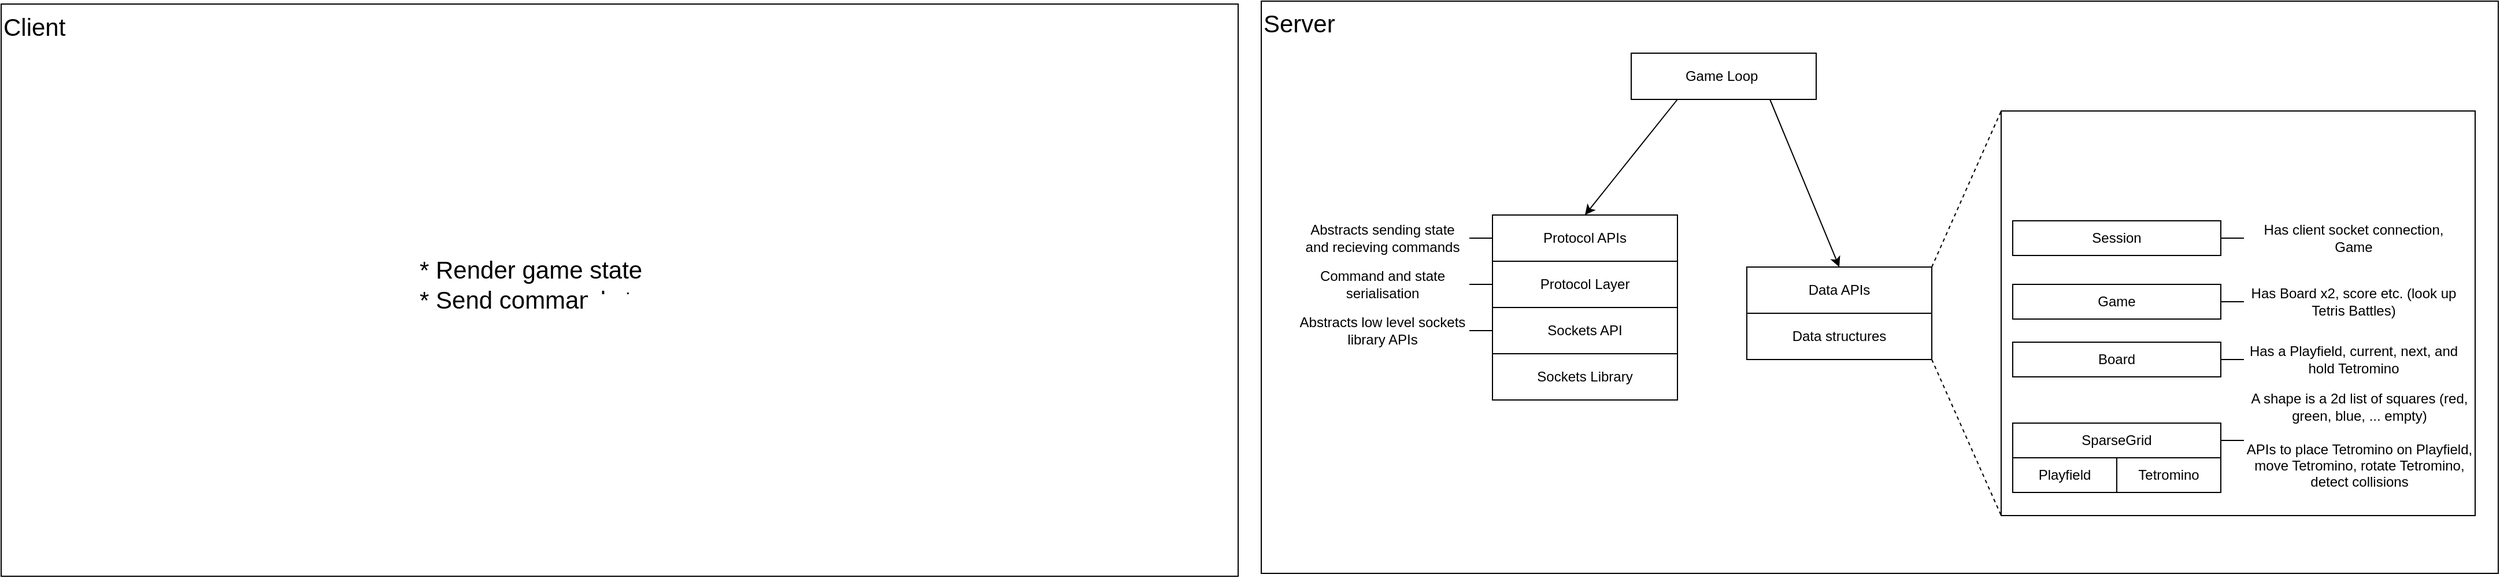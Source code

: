 <mxfile>
    <diagram id="Ga8WjVQFoIiJtq4ypNGj" name="Page-1">
        <mxGraphModel dx="2402" dy="605" grid="1" gridSize="10" guides="1" tooltips="1" connect="1" arrows="1" fold="1" page="1" pageScale="1" pageWidth="827" pageHeight="1169" math="0" shadow="0">
            <root>
                <mxCell id="0"/>
                <mxCell id="1" parent="0"/>
                <mxCell id="40" value="&lt;span style=&quot;font-size: 21px&quot;&gt;Server&lt;/span&gt;" style="rounded=0;whiteSpace=wrap;html=1;fillColor=none;align=left;verticalAlign=top;" parent="1" vertex="1">
                    <mxGeometry y="115" width="1070" height="495" as="geometry"/>
                </mxCell>
                <mxCell id="2" value="Data structures" style="rounded=0;whiteSpace=wrap;html=1;" parent="1" vertex="1">
                    <mxGeometry x="420" y="385" width="160" height="40" as="geometry"/>
                </mxCell>
                <mxCell id="4" value="Data APIs" style="rounded=0;whiteSpace=wrap;html=1;" parent="1" vertex="1">
                    <mxGeometry x="420" y="345" width="160" height="40" as="geometry"/>
                </mxCell>
                <mxCell id="6" value="" style="rounded=0;whiteSpace=wrap;html=1;fillColor=none;" parent="1" vertex="1">
                    <mxGeometry x="640" y="210" width="410" height="350" as="geometry"/>
                </mxCell>
                <mxCell id="7" value="SparseGrid" style="rounded=0;whiteSpace=wrap;html=1;" parent="1" vertex="1">
                    <mxGeometry x="650" y="480" width="180" height="30" as="geometry"/>
                </mxCell>
                <mxCell id="9" value="Playfield" style="rounded=0;whiteSpace=wrap;html=1;" parent="1" vertex="1">
                    <mxGeometry x="650" y="510" width="90" height="30" as="geometry"/>
                </mxCell>
                <mxCell id="10" value="Tetromino" style="rounded=0;whiteSpace=wrap;html=1;" parent="1" vertex="1">
                    <mxGeometry x="740" y="510" width="90" height="30" as="geometry"/>
                </mxCell>
                <mxCell id="12" value="" style="endArrow=none;dashed=1;html=1;exitX=1;exitY=0;exitDx=0;exitDy=0;entryX=0;entryY=0;entryDx=0;entryDy=0;" parent="1" source="4" target="6" edge="1">
                    <mxGeometry width="50" height="50" relative="1" as="geometry">
                        <mxPoint x="610" y="460" as="sourcePoint"/>
                        <mxPoint x="660" y="410" as="targetPoint"/>
                    </mxGeometry>
                </mxCell>
                <mxCell id="14" value="" style="endArrow=none;dashed=1;html=1;exitX=1;exitY=1;exitDx=0;exitDy=0;entryX=0;entryY=1;entryDx=0;entryDy=0;" parent="1" source="2" target="6" edge="1">
                    <mxGeometry width="50" height="50" relative="1" as="geometry">
                        <mxPoint x="610" y="460" as="sourcePoint"/>
                        <mxPoint x="660" y="410" as="targetPoint"/>
                    </mxGeometry>
                </mxCell>
                <mxCell id="15" value="Board" style="rounded=0;whiteSpace=wrap;html=1;" parent="1" vertex="1">
                    <mxGeometry x="650" y="410" width="180" height="30" as="geometry"/>
                </mxCell>
                <mxCell id="16" value="Sockets Library" style="rounded=0;whiteSpace=wrap;html=1;" parent="1" vertex="1">
                    <mxGeometry x="200" y="420" width="160" height="40" as="geometry"/>
                </mxCell>
                <mxCell id="17" value="Sockets API" style="rounded=0;whiteSpace=wrap;html=1;" parent="1" vertex="1">
                    <mxGeometry x="200" y="380" width="160" height="40" as="geometry"/>
                </mxCell>
                <mxCell id="18" value="Protocol Layer" style="rounded=0;whiteSpace=wrap;html=1;" parent="1" vertex="1">
                    <mxGeometry x="200" y="340" width="160" height="40" as="geometry"/>
                </mxCell>
                <mxCell id="19" value="Protocol APIs" style="rounded=0;whiteSpace=wrap;html=1;" parent="1" vertex="1">
                    <mxGeometry x="200" y="300" width="160" height="40" as="geometry"/>
                </mxCell>
                <mxCell id="21" style="edgeStyle=none;html=1;exitX=0.25;exitY=1;exitDx=0;exitDy=0;entryX=0.5;entryY=0;entryDx=0;entryDy=0;" parent="1" source="20" target="19" edge="1">
                    <mxGeometry relative="1" as="geometry"/>
                </mxCell>
                <mxCell id="22" style="edgeStyle=none;html=1;exitX=0.75;exitY=1;exitDx=0;exitDy=0;entryX=0.5;entryY=0;entryDx=0;entryDy=0;" parent="1" source="20" target="4" edge="1">
                    <mxGeometry relative="1" as="geometry"/>
                </mxCell>
                <mxCell id="20" value="Game Loop&amp;nbsp;" style="rounded=0;whiteSpace=wrap;html=1;" parent="1" vertex="1">
                    <mxGeometry x="320" y="160" width="160" height="40" as="geometry"/>
                </mxCell>
                <mxCell id="24" style="edgeStyle=none;html=1;exitX=1;exitY=0.5;exitDx=0;exitDy=0;entryX=0;entryY=0.5;entryDx=0;entryDy=0;endArrow=none;endFill=0;" parent="1" source="23" target="18" edge="1">
                    <mxGeometry relative="1" as="geometry"/>
                </mxCell>
                <mxCell id="23" value="Command and state serialisation" style="text;html=1;strokeColor=none;fillColor=none;align=center;verticalAlign=middle;whiteSpace=wrap;rounded=0;" parent="1" vertex="1">
                    <mxGeometry x="30" y="345" width="150" height="30" as="geometry"/>
                </mxCell>
                <mxCell id="26" style="edgeStyle=none;html=1;exitX=1;exitY=0.5;exitDx=0;exitDy=0;entryX=0;entryY=0.5;entryDx=0;entryDy=0;endArrow=none;endFill=0;" parent="1" source="25" target="17" edge="1">
                    <mxGeometry relative="1" as="geometry"/>
                </mxCell>
                <mxCell id="25" value="Abstracts low level sockets library APIs" style="text;html=1;strokeColor=none;fillColor=none;align=center;verticalAlign=middle;whiteSpace=wrap;rounded=0;" parent="1" vertex="1">
                    <mxGeometry x="30" y="385" width="150" height="30" as="geometry"/>
                </mxCell>
                <mxCell id="28" style="edgeStyle=none;html=1;exitX=1;exitY=0.5;exitDx=0;exitDy=0;entryX=0;entryY=0.5;entryDx=0;entryDy=0;endArrow=none;endFill=0;" parent="1" source="27" target="19" edge="1">
                    <mxGeometry relative="1" as="geometry"/>
                </mxCell>
                <mxCell id="27" value="Abstracts sending state and recieving commands" style="text;html=1;strokeColor=none;fillColor=none;align=center;verticalAlign=middle;whiteSpace=wrap;rounded=0;" parent="1" vertex="1">
                    <mxGeometry x="30" y="305" width="150" height="30" as="geometry"/>
                </mxCell>
                <mxCell id="30" value="" style="edgeStyle=none;html=1;endArrow=none;endFill=0;" parent="1" source="29" target="15" edge="1">
                    <mxGeometry relative="1" as="geometry"/>
                </mxCell>
                <mxCell id="29" value="Has a Playfield, current, next, and hold Tetromino" style="text;html=1;strokeColor=none;fillColor=none;align=center;verticalAlign=middle;whiteSpace=wrap;rounded=0;" parent="1" vertex="1">
                    <mxGeometry x="850" y="410" width="190" height="30" as="geometry"/>
                </mxCell>
                <mxCell id="32" value="" style="edgeStyle=none;html=1;endArrow=none;endFill=0;entryX=1;entryY=0.5;entryDx=0;entryDy=0;" parent="1" source="31" target="7" edge="1">
                    <mxGeometry relative="1" as="geometry"/>
                </mxCell>
                <mxCell id="31" value="A shape is a 2d list of squares (red, green, blue, ... empty)&lt;br&gt;&lt;br&gt;APIs to place Tetromino on Playfield, move Tetromino, rotate Tetromino, detect collisions" style="text;html=1;strokeColor=none;fillColor=none;align=center;verticalAlign=middle;whiteSpace=wrap;rounded=0;" parent="1" vertex="1">
                    <mxGeometry x="850" y="445" width="200" height="100" as="geometry"/>
                </mxCell>
                <mxCell id="33" value="Session" style="rounded=0;whiteSpace=wrap;html=1;" parent="1" vertex="1">
                    <mxGeometry x="650" y="305" width="180" height="30" as="geometry"/>
                </mxCell>
                <mxCell id="37" value="" style="edgeStyle=none;html=1;endArrow=none;endFill=0;" parent="1" source="34" target="36" edge="1">
                    <mxGeometry relative="1" as="geometry"/>
                </mxCell>
                <mxCell id="34" value="Has Board x2, score etc. (look up Tetris Battles)" style="text;html=1;strokeColor=none;fillColor=none;align=center;verticalAlign=middle;whiteSpace=wrap;rounded=0;" parent="1" vertex="1">
                    <mxGeometry x="850" y="360" width="190" height="30" as="geometry"/>
                </mxCell>
                <mxCell id="36" value="Game" style="rounded=0;whiteSpace=wrap;html=1;" parent="1" vertex="1">
                    <mxGeometry x="650" y="360" width="180" height="30" as="geometry"/>
                </mxCell>
                <mxCell id="39" value="" style="edgeStyle=none;html=1;endArrow=none;endFill=0;entryX=1;entryY=0.5;entryDx=0;entryDy=0;" parent="1" source="38" target="33" edge="1">
                    <mxGeometry relative="1" as="geometry"/>
                </mxCell>
                <mxCell id="38" value="Has client socket connection, Game" style="text;html=1;strokeColor=none;fillColor=none;align=center;verticalAlign=middle;whiteSpace=wrap;rounded=0;" parent="1" vertex="1">
                    <mxGeometry x="850" y="305" width="190" height="30" as="geometry"/>
                </mxCell>
                <mxCell id="41" value="&lt;span style=&quot;font-size: 21px&quot;&gt;Client&lt;/span&gt;" style="rounded=0;whiteSpace=wrap;html=1;fillColor=none;align=left;verticalAlign=top;" parent="1" vertex="1">
                    <mxGeometry x="-1090" y="117.5" width="1070" height="495" as="geometry"/>
                </mxCell>
                <mxCell id="42" value="* Render game state&lt;br&gt;&lt;div style=&quot;&quot;&gt;&lt;span&gt;* Send commands to server&lt;/span&gt;&lt;/div&gt;" style="text;html=1;strokeColor=none;fillColor=none;align=left;verticalAlign=middle;whiteSpace=wrap;rounded=0;fontSize=21;" parent="1" vertex="1">
                    <mxGeometry x="-730" y="325" width="270" height="70" as="geometry"/>
                </mxCell>
            </root>
        </mxGraphModel>
    </diagram>
</mxfile>